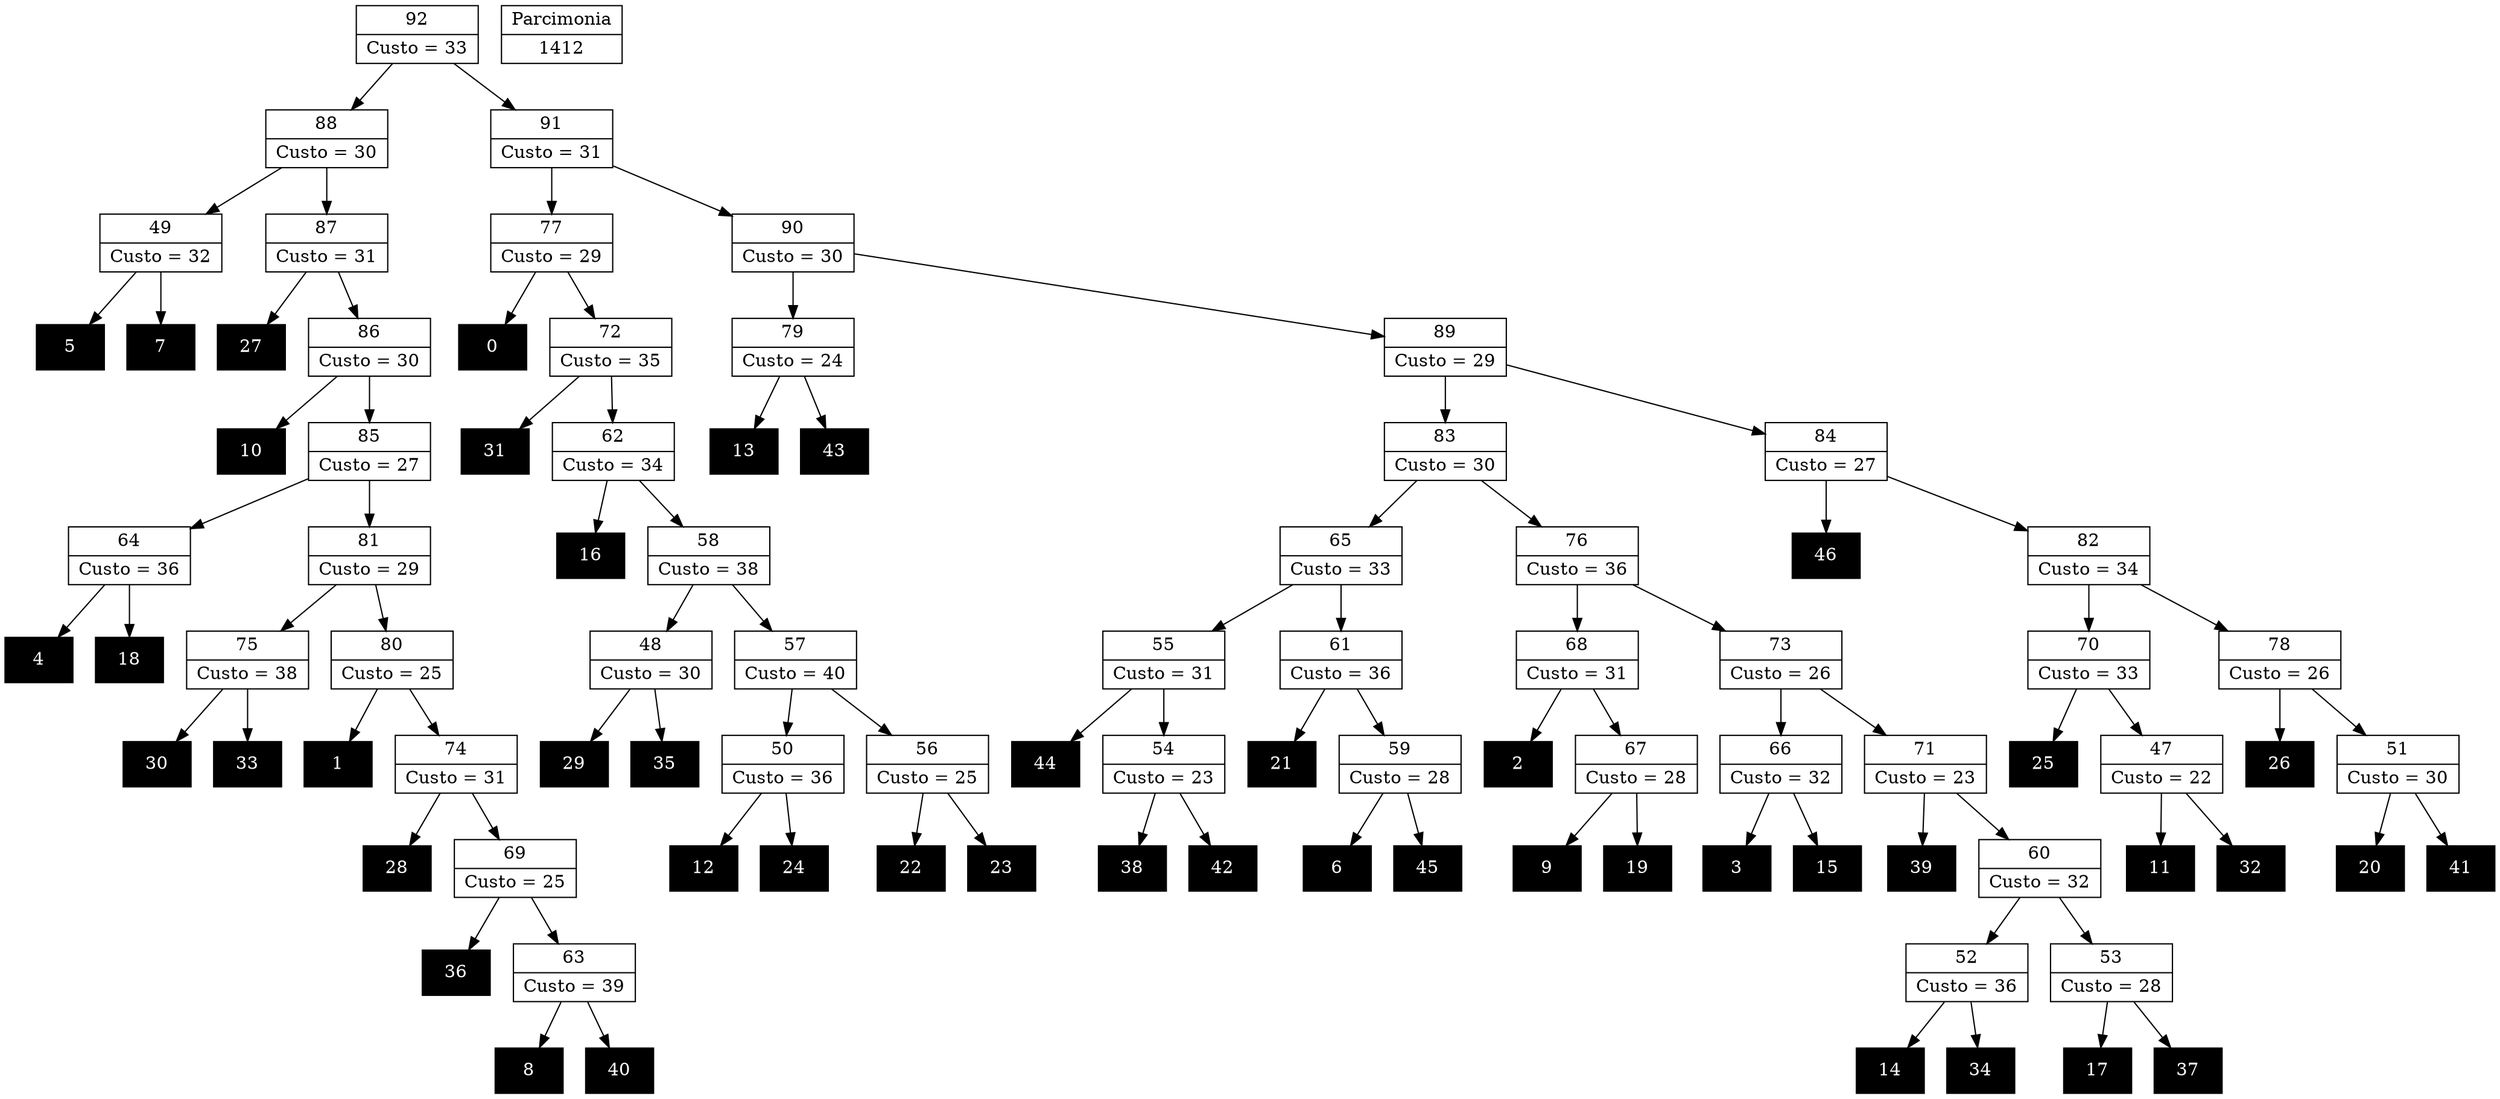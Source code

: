 Digraph G {
0 [shape="record", label="{0}",style=filled, color=black, fontcolor=white,fontsize=14, height=0.5]
1 [shape="record", label="{1}",style=filled, color=black, fontcolor=white,fontsize=14, height=0.5]
2 [shape="record", label="{2}",style=filled, color=black, fontcolor=white,fontsize=14, height=0.5]
3 [shape="record", label="{3}",style=filled, color=black, fontcolor=white,fontsize=14, height=0.5]
4 [shape="record", label="{4}",style=filled, color=black, fontcolor=white,fontsize=14, height=0.5]
5 [shape="record", label="{5}",style=filled, color=black, fontcolor=white,fontsize=14, height=0.5]
6 [shape="record", label="{6}",style=filled, color=black, fontcolor=white,fontsize=14, height=0.5]
7 [shape="record", label="{7}",style=filled, color=black, fontcolor=white,fontsize=14, height=0.5]
8 [shape="record", label="{8}",style=filled, color=black, fontcolor=white,fontsize=14, height=0.5]
9 [shape="record", label="{9}",style=filled, color=black, fontcolor=white,fontsize=14, height=0.5]
10 [shape="record", label="{10}",style=filled, color=black, fontcolor=white,fontsize=14, height=0.5]
11 [shape="record", label="{11}",style=filled, color=black, fontcolor=white,fontsize=14, height=0.5]
12 [shape="record", label="{12}",style=filled, color=black, fontcolor=white,fontsize=14, height=0.5]
13 [shape="record", label="{13}",style=filled, color=black, fontcolor=white,fontsize=14, height=0.5]
14 [shape="record", label="{14}",style=filled, color=black, fontcolor=white,fontsize=14, height=0.5]
15 [shape="record", label="{15}",style=filled, color=black, fontcolor=white,fontsize=14, height=0.5]
16 [shape="record", label="{16}",style=filled, color=black, fontcolor=white,fontsize=14, height=0.5]
17 [shape="record", label="{17}",style=filled, color=black, fontcolor=white,fontsize=14, height=0.5]
18 [shape="record", label="{18}",style=filled, color=black, fontcolor=white,fontsize=14, height=0.5]
19 [shape="record", label="{19}",style=filled, color=black, fontcolor=white,fontsize=14, height=0.5]
20 [shape="record", label="{20}",style=filled, color=black, fontcolor=white,fontsize=14, height=0.5]
21 [shape="record", label="{21}",style=filled, color=black, fontcolor=white,fontsize=14, height=0.5]
22 [shape="record", label="{22}",style=filled, color=black, fontcolor=white,fontsize=14, height=0.5]
23 [shape="record", label="{23}",style=filled, color=black, fontcolor=white,fontsize=14, height=0.5]
24 [shape="record", label="{24}",style=filled, color=black, fontcolor=white,fontsize=14, height=0.5]
25 [shape="record", label="{25}",style=filled, color=black, fontcolor=white,fontsize=14, height=0.5]
26 [shape="record", label="{26}",style=filled, color=black, fontcolor=white,fontsize=14, height=0.5]
27 [shape="record", label="{27}",style=filled, color=black, fontcolor=white,fontsize=14, height=0.5]
28 [shape="record", label="{28}",style=filled, color=black, fontcolor=white,fontsize=14, height=0.5]
29 [shape="record", label="{29}",style=filled, color=black, fontcolor=white,fontsize=14, height=0.5]
30 [shape="record", label="{30}",style=filled, color=black, fontcolor=white,fontsize=14, height=0.5]
31 [shape="record", label="{31}",style=filled, color=black, fontcolor=white,fontsize=14, height=0.5]
32 [shape="record", label="{32}",style=filled, color=black, fontcolor=white,fontsize=14, height=0.5]
33 [shape="record", label="{33}",style=filled, color=black, fontcolor=white,fontsize=14, height=0.5]
34 [shape="record", label="{34}",style=filled, color=black, fontcolor=white,fontsize=14, height=0.5]
35 [shape="record", label="{35}",style=filled, color=black, fontcolor=white,fontsize=14, height=0.5]
36 [shape="record", label="{36}",style=filled, color=black, fontcolor=white,fontsize=14, height=0.5]
37 [shape="record", label="{37}",style=filled, color=black, fontcolor=white,fontsize=14, height=0.5]
38 [shape="record", label="{38}",style=filled, color=black, fontcolor=white,fontsize=14, height=0.5]
39 [shape="record", label="{39}",style=filled, color=black, fontcolor=white,fontsize=14, height=0.5]
40 [shape="record", label="{40}",style=filled, color=black, fontcolor=white,fontsize=14, height=0.5]
41 [shape="record", label="{41}",style=filled, color=black, fontcolor=white,fontsize=14, height=0.5]
42 [shape="record", label="{42}",style=filled, color=black, fontcolor=white,fontsize=14, height=0.5]
43 [shape="record", label="{43}",style=filled, color=black, fontcolor=white,fontsize=14, height=0.5]
44 [shape="record", label="{44}",style=filled, color=black, fontcolor=white,fontsize=14, height=0.5]
45 [shape="record", label="{45}",style=filled, color=black, fontcolor=white,fontsize=14, height=0.5]
46 [shape="record", label="{46}",style=filled, color=black, fontcolor=white,fontsize=14, height=0.5]
47 [shape="record", label="{47|Custo = 22}"]
48 [shape="record", label="{48|Custo = 30}"]
49 [shape="record", label="{49|Custo = 32}"]
50 [shape="record", label="{50|Custo = 36}"]
51 [shape="record", label="{51|Custo = 30}"]
52 [shape="record", label="{52|Custo = 36}"]
53 [shape="record", label="{53|Custo = 28}"]
54 [shape="record", label="{54|Custo = 23}"]
55 [shape="record", label="{55|Custo = 31}"]
56 [shape="record", label="{56|Custo = 25}"]
57 [shape="record", label="{57|Custo = 40}"]
58 [shape="record", label="{58|Custo = 38}"]
59 [shape="record", label="{59|Custo = 28}"]
60 [shape="record", label="{60|Custo = 32}"]
61 [shape="record", label="{61|Custo = 36}"]
62 [shape="record", label="{62|Custo = 34}"]
63 [shape="record", label="{63|Custo = 39}"]
64 [shape="record", label="{64|Custo = 36}"]
65 [shape="record", label="{65|Custo = 33}"]
66 [shape="record", label="{66|Custo = 32}"]
67 [shape="record", label="{67|Custo = 28}"]
68 [shape="record", label="{68|Custo = 31}"]
69 [shape="record", label="{69|Custo = 25}"]
70 [shape="record", label="{70|Custo = 33}"]
71 [shape="record", label="{71|Custo = 23}"]
72 [shape="record", label="{72|Custo = 35}"]
73 [shape="record", label="{73|Custo = 26}"]
74 [shape="record", label="{74|Custo = 31}"]
75 [shape="record", label="{75|Custo = 38}"]
76 [shape="record", label="{76|Custo = 36}"]
77 [shape="record", label="{77|Custo = 29}"]
78 [shape="record", label="{78|Custo = 26}"]
79 [shape="record", label="{79|Custo = 24}"]
80 [shape="record", label="{80|Custo = 25}"]
81 [shape="record", label="{81|Custo = 29}"]
82 [shape="record", label="{82|Custo = 34}"]
83 [shape="record", label="{83|Custo = 30}"]
84 [shape="record", label="{84|Custo = 27}"]
85 [shape="record", label="{85|Custo = 27}"]
86 [shape="record", label="{86|Custo = 30}"]
87 [shape="record", label="{87|Custo = 31}"]
88 [shape="record", label="{88|Custo = 30}"]
89 [shape="record", label="{89|Custo = 29}"]
90 [shape="record", label="{90|Custo = 30}"]
91 [shape="record", label="{91|Custo = 31}"]
92 [shape="record", label="{92|Custo = 33}"]

47->32
47->11
48->35
48->29
49->7
49->5
50->24
50->12
51->41
51->20
52->34
52->14
53->37
53->17
54->42
54->38
55->54
55->44
56->23
56->22
57->56
57->50
58->57
58->48
59->45
59->6
60->53
60->52
61->59
61->21
62->58
62->16
63->40
63->8
64->18
64->4
65->61
65->55
66->15
66->3
67->19
67->9
68->67
68->2
69->63
69->36
70->47
70->25
71->60
71->39
72->62
72->31
73->71
73->66
74->69
74->28
75->33
75->30
76->73
76->68
77->72
77->0
78->51
78->26
79->43
79->13
80->74
80->1
81->80
81->75
82->78
82->70
83->76
83->65
84->82
84->46
85->81
85->64
86->85
86->10
87->86
87->27
88->87
88->49
89->84
89->83
90->89
90->79
91->90
91->77
92->91
92->88

1412 [shape="record", label="{Parcimonia|1412}"]
}